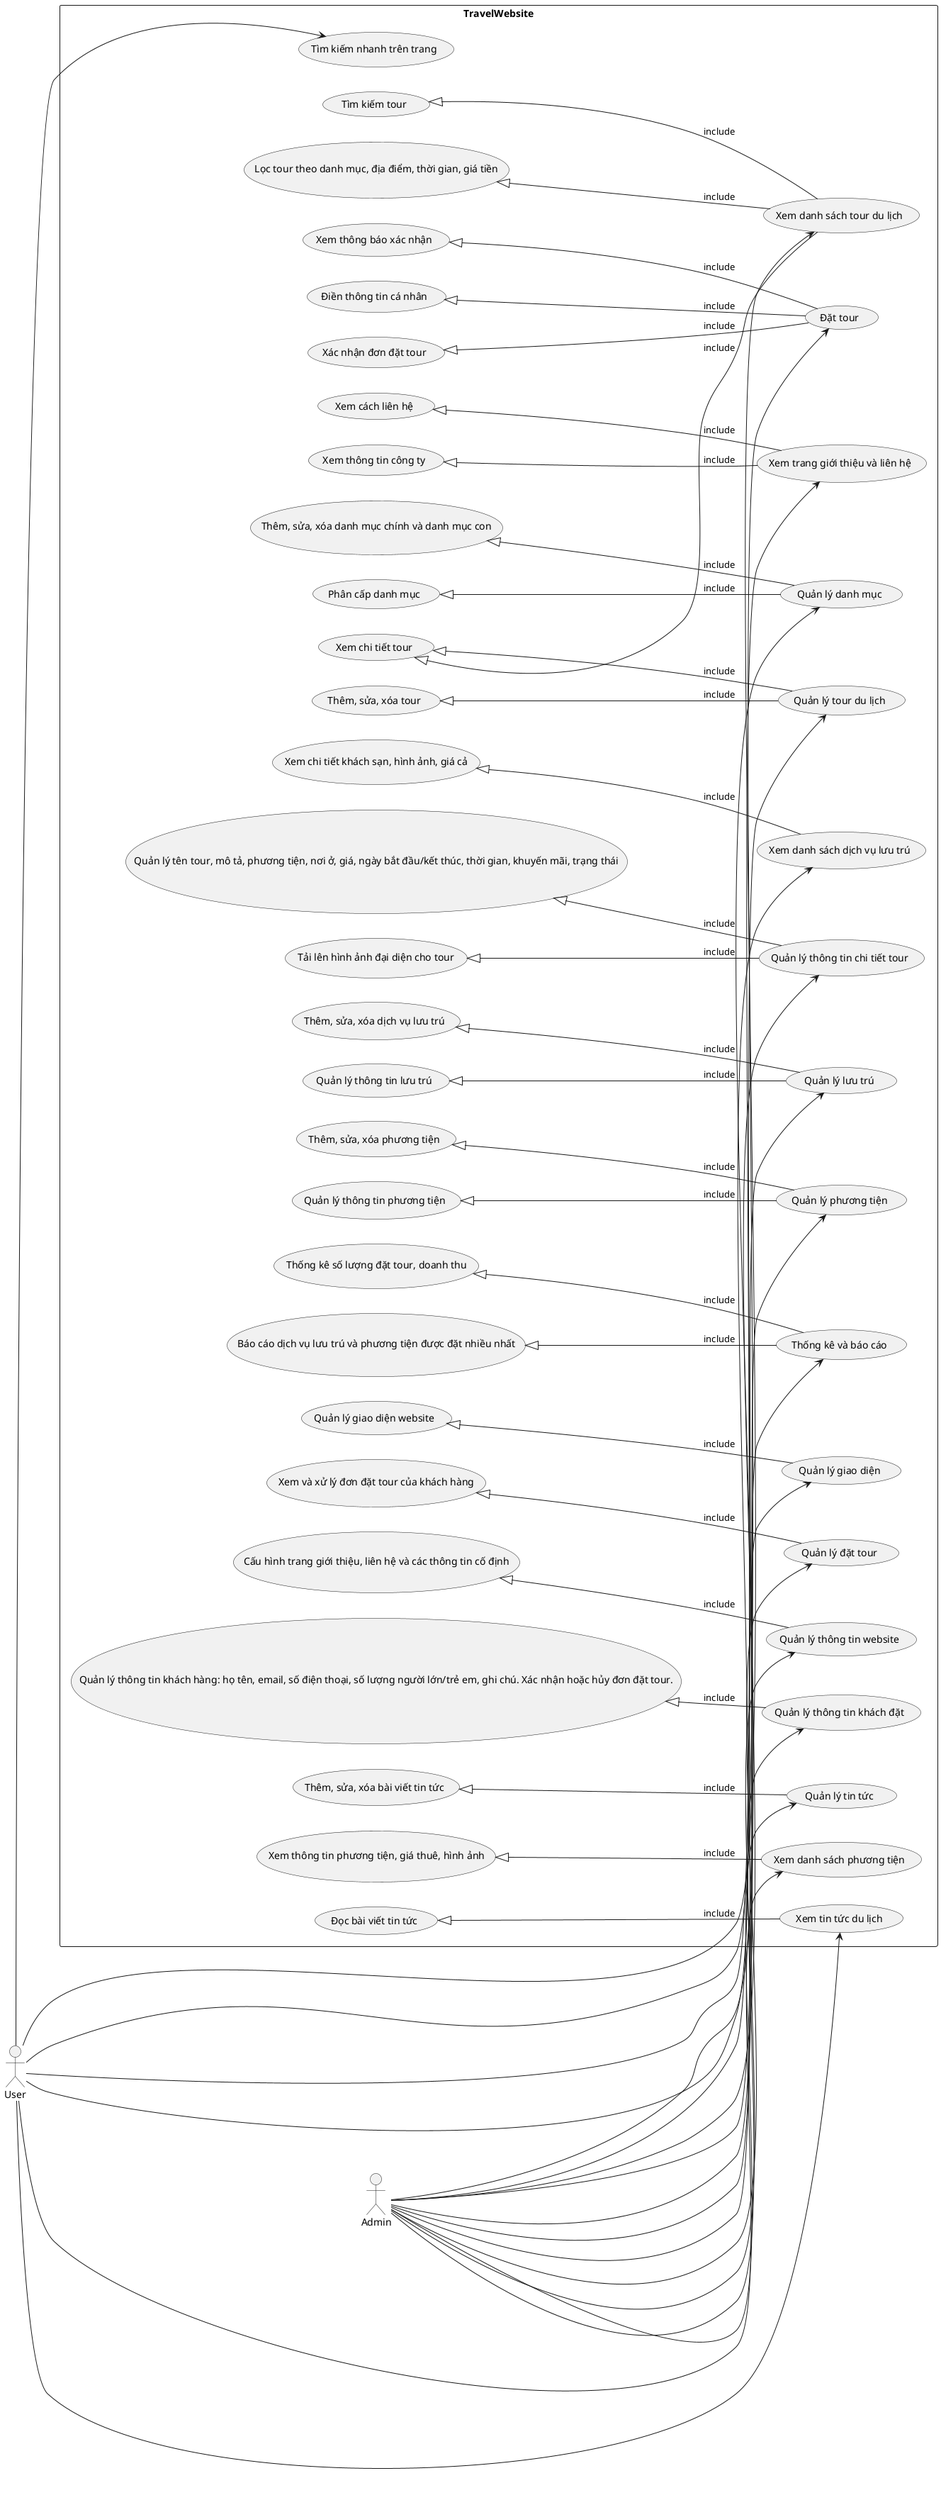 @startuml
left to right direction
actor User
actor Admin

rectangle TravelWebsite {
    User --> (Xem danh sách tour du lịch)
    User --> (Đặt tour)
    User --> (Xem danh sách dịch vụ lưu trú)
    User --> (Xem danh sách phương tiện)
    User --> (Xem tin tức du lịch)
    User --> (Xem trang giới thiệu và liên hệ)
    User --> (Tìm kiếm nhanh trên trang)

    Admin --> (Quản lý danh mục)
    Admin --> (Quản lý tour du lịch)
    Admin --> (Quản lý thông tin chi tiết tour)
    Admin --> (Quản lý lưu trú)
    Admin --> (Quản lý phương tiện)
    Admin --> (Quản lý đặt tour)
    Admin --> (Quản lý thông tin khách đặt)
    Admin --> (Quản lý tin tức)
    Admin --> (Thống kê và báo cáo)
    Admin --> (Quản lý thông tin website)
    Admin --> (Quản lý giao diện)

    (Tìm kiếm tour) <|-- (Xem danh sách tour du lịch) : include
    (Lọc tour theo danh mục, địa điểm, thời gian, giá tiền) <|-- (Xem danh sách tour du lịch) : include
    (Xem chi tiết tour) <|-- (Xem danh sách tour du lịch) : include

    (Điền thông tin cá nhân) <|-- (Đặt tour) : include
    (Xác nhận đơn đặt tour) <|-- (Đặt tour) : include
    (Xem thông báo xác nhận) <|-- (Đặt tour) : include

    (Xem chi tiết khách sạn, hình ảnh, giá cả) <|-- (Xem danh sách dịch vụ lưu trú) : include

    (Xem thông tin phương tiện, giá thuê, hình ảnh) <|-- (Xem danh sách phương tiện) : include

    (Đọc bài viết tin tức) <|-- (Xem tin tức du lịch) : include

    (Xem thông tin công ty) <|-- (Xem trang giới thiệu và liên hệ) : include
    (Xem cách liên hệ) <|-- (Xem trang giới thiệu và liên hệ) : include

    (Thêm, sửa, xóa danh mục chính và danh mục con) <|-- (Quản lý danh mục) : include
    (Phân cấp danh mục) <|-- (Quản lý danh mục) : include

    (Thêm, sửa, xóa tour) <|-- (Quản lý tour du lịch) : include
    (Xem chi tiết tour) <|-- (Quản lý tour du lịch) : include

    (Quản lý tên tour, mô tả, phương tiện, nơi ở, giá, ngày bắt đầu/kết thúc, thời gian, khuyến mãi, trạng thái) <|-- (Quản lý thông tin chi tiết tour) : include
    (Tải lên hình ảnh đại diện cho tour) <|-- (Quản lý thông tin chi tiết tour) : include

    (Thêm, sửa, xóa dịch vụ lưu trú) <|-- (Quản lý lưu trú) : include
    (Quản lý thông tin lưu trú) <|-- (Quản lý lưu trú) : include

    (Thêm, sửa, xóa phương tiện) <|-- (Quản lý phương tiện) : include
    (Quản lý thông tin phương tiện) <|-- (Quản lý phương tiện) : include

    (Xem và xử lý đơn đặt tour của khách hàng) <|-- (Quản lý đặt tour) : include

    (Quản lý thông tin khách hàng: họ tên, email, số điện thoại, số lượng người lớn/trẻ em, ghi chú. Xác nhận hoặc hủy đơn đặt tour.) <|-- (Quản lý thông tin khách đặt): include

    (Thêm, sửa, xóa bài viết tin tức) <|-- (Quản lý tin tức) : include

    (Thống kê số lượng đặt tour, doanh thu) <|-- (Thống kê và báo cáo) : include
    (Báo cáo dịch vụ lưu trú và phương tiện được đặt nhiều nhất) <|-- (Thống kê và báo cáo) : include

    (Cấu hình trang giới thiệu, liên hệ và các thông tin cố định) <|-- (Quản lý thông tin website) : include

    (Quản lý giao diện website) <|-- (Quản lý giao diện) : include
}
@enduml
